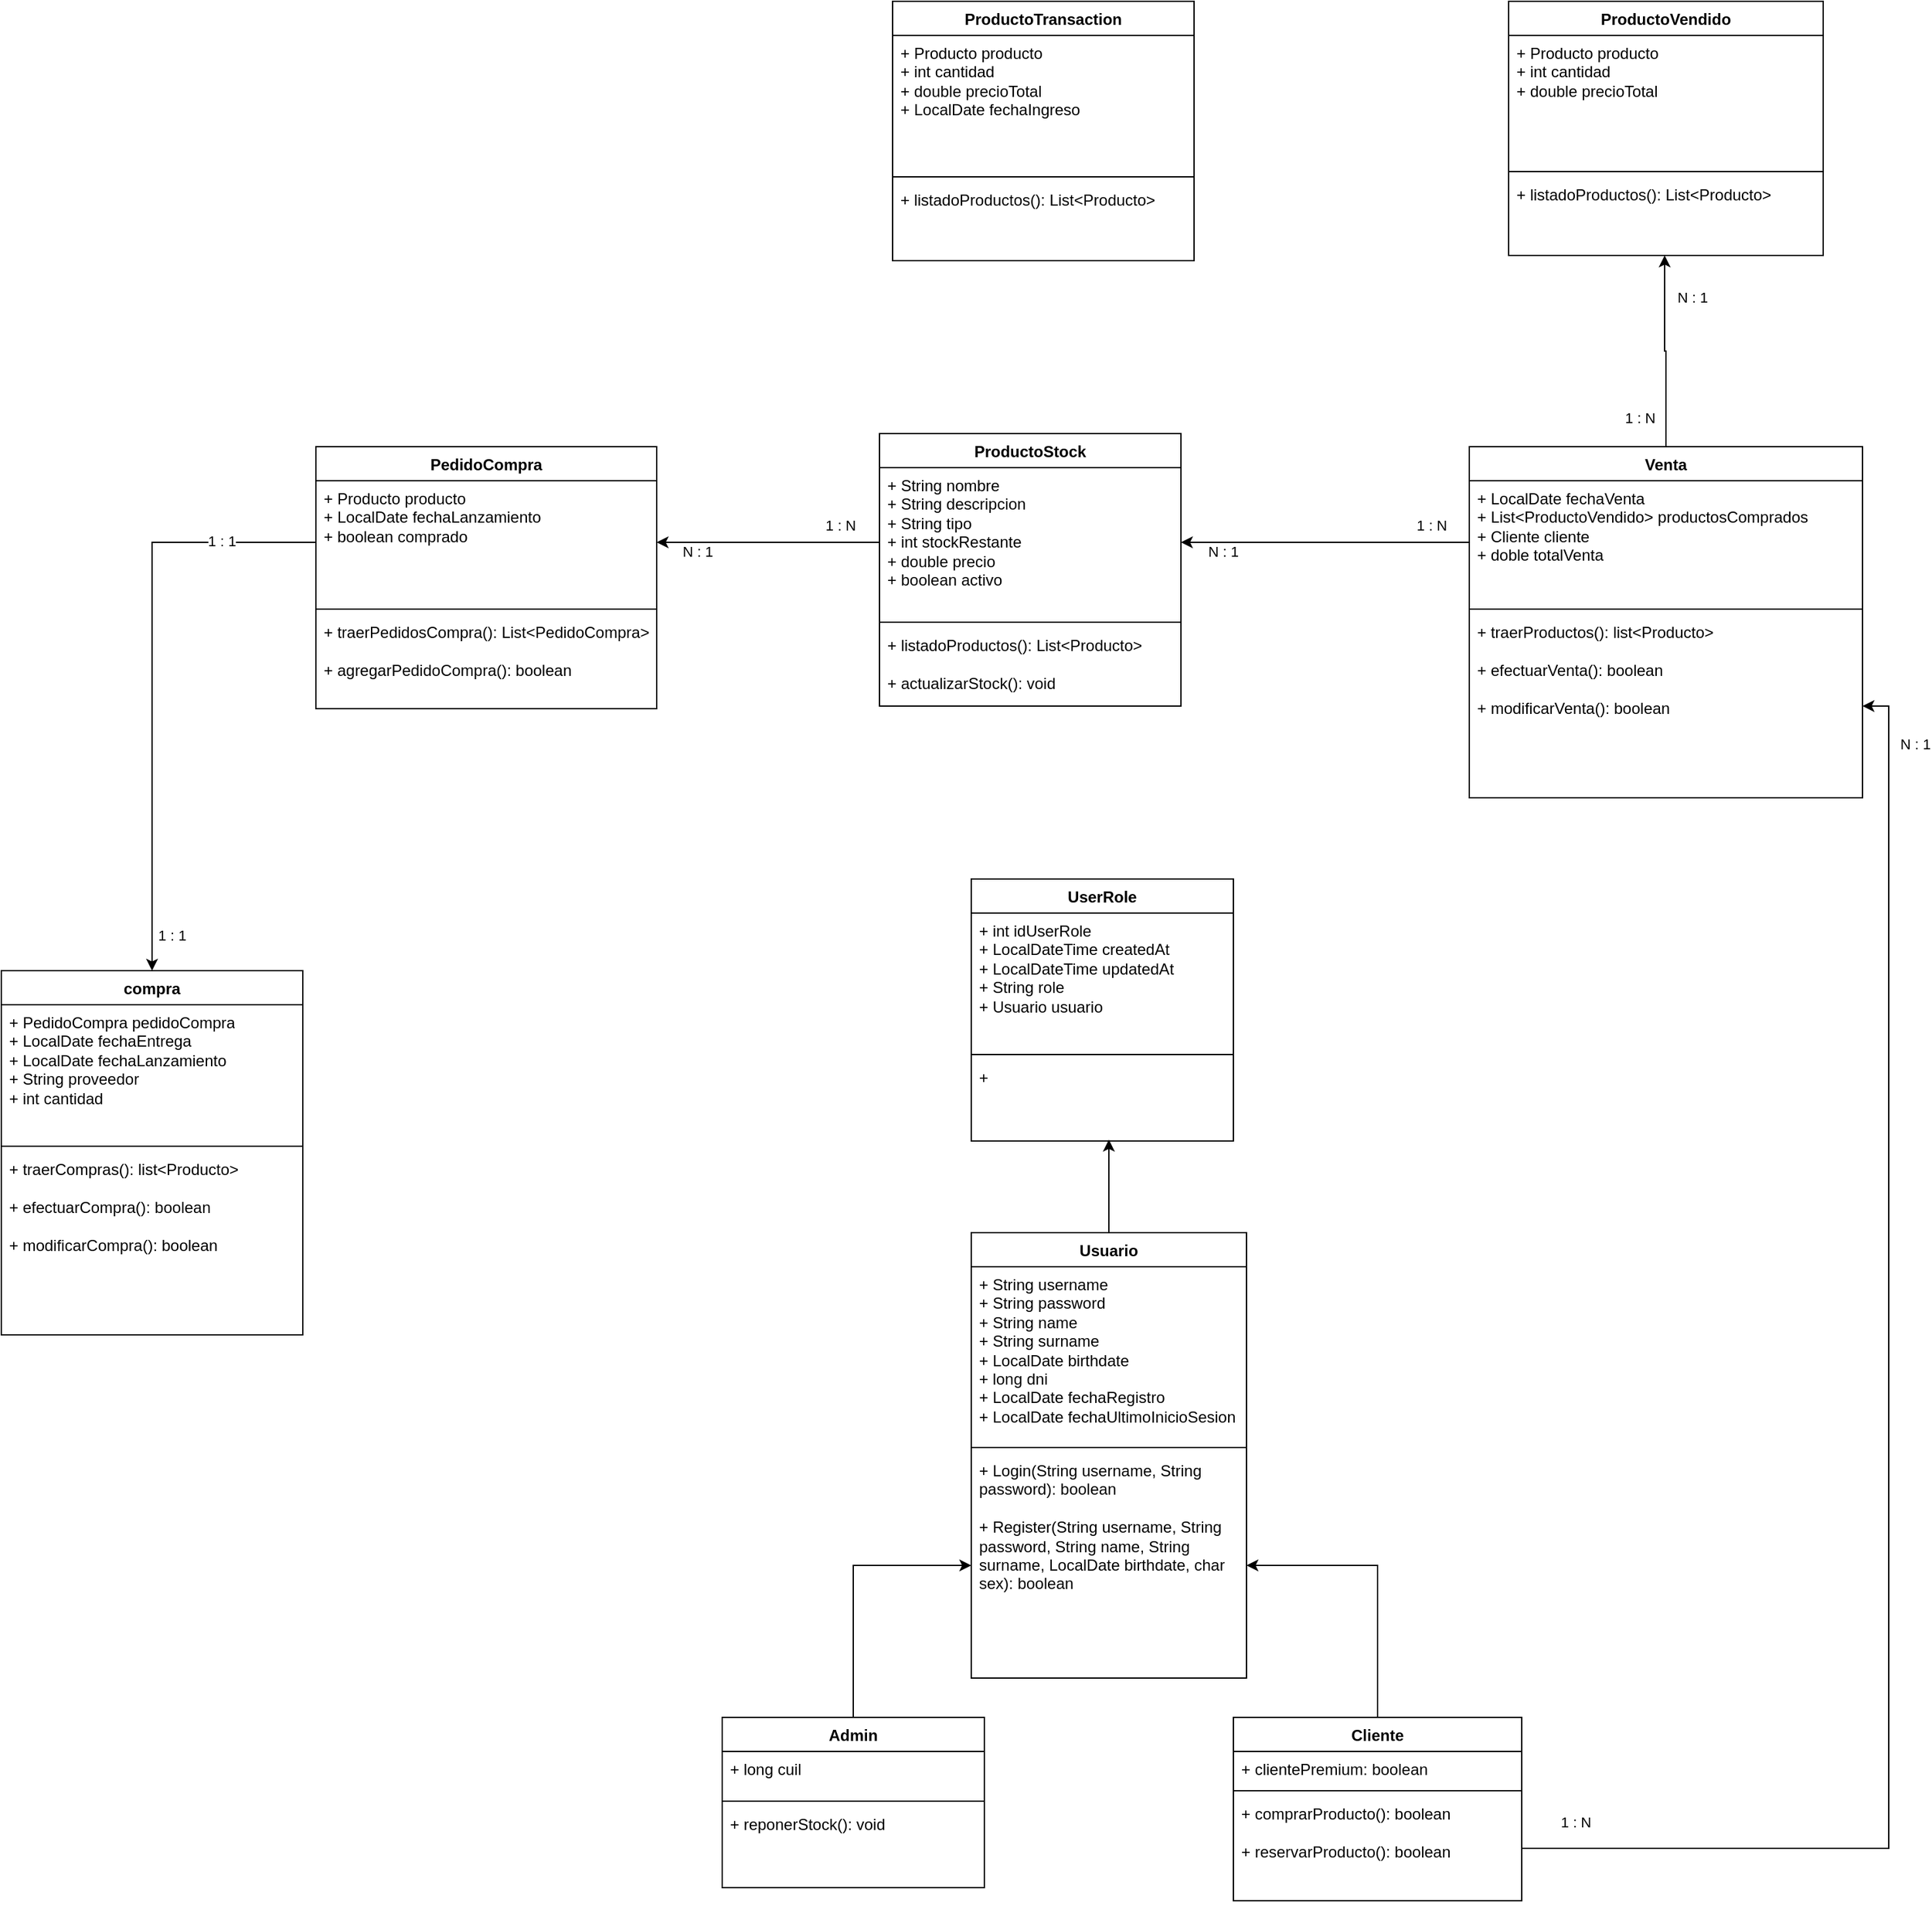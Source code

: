 <mxfile version="24.4.0" type="device">
  <diagram name="Page-1" id="HmrVY4wE8MMxxRCcKY9m">
    <mxGraphModel dx="2161" dy="1672" grid="1" gridSize="10" guides="1" tooltips="1" connect="1" arrows="1" fold="1" page="1" pageScale="1" pageWidth="850" pageHeight="1100" math="0" shadow="0">
      <root>
        <mxCell id="0" />
        <mxCell id="1" parent="0" />
        <mxCell id="4ks3OBhqP0gUzXqVrc_B-1" value="ProductoStock" style="swimlane;fontStyle=1;align=center;verticalAlign=top;childLayout=stackLayout;horizontal=1;startSize=26;horizontalStack=0;resizeParent=1;resizeParentMax=0;resizeLast=0;collapsible=1;marginBottom=0;whiteSpace=wrap;html=1;" parent="1" vertex="1">
          <mxGeometry x="270" y="-250" width="230" height="208" as="geometry" />
        </mxCell>
        <mxCell id="4ks3OBhqP0gUzXqVrc_B-2" value="+ String nombre&lt;div&gt;+ String descripcion&lt;/div&gt;&lt;div&gt;+ String tipo&lt;/div&gt;&lt;div&gt;+ int stockRestante&lt;/div&gt;&lt;div&gt;+ double precio&lt;/div&gt;&lt;div&gt;+ boolean activo&lt;/div&gt;" style="text;strokeColor=none;fillColor=none;align=left;verticalAlign=top;spacingLeft=4;spacingRight=4;overflow=hidden;rotatable=0;points=[[0,0.5],[1,0.5]];portConstraint=eastwest;whiteSpace=wrap;html=1;" parent="4ks3OBhqP0gUzXqVrc_B-1" vertex="1">
          <mxGeometry y="26" width="230" height="114" as="geometry" />
        </mxCell>
        <mxCell id="4ks3OBhqP0gUzXqVrc_B-3" value="" style="line;strokeWidth=1;fillColor=none;align=left;verticalAlign=middle;spacingTop=-1;spacingLeft=3;spacingRight=3;rotatable=0;labelPosition=right;points=[];portConstraint=eastwest;strokeColor=inherit;" parent="4ks3OBhqP0gUzXqVrc_B-1" vertex="1">
          <mxGeometry y="140" width="230" height="8" as="geometry" />
        </mxCell>
        <mxCell id="4ks3OBhqP0gUzXqVrc_B-4" value="+ listadoProductos(): List&amp;lt;Producto&amp;gt;&lt;div&gt;&lt;br&gt;&lt;/div&gt;&lt;div&gt;+ actualizarStock(): void&amp;nbsp;&lt;/div&gt;" style="text;strokeColor=none;fillColor=none;align=left;verticalAlign=top;spacingLeft=4;spacingRight=4;overflow=hidden;rotatable=0;points=[[0,0.5],[1,0.5]];portConstraint=eastwest;whiteSpace=wrap;html=1;" parent="4ks3OBhqP0gUzXqVrc_B-1" vertex="1">
          <mxGeometry y="148" width="230" height="60" as="geometry" />
        </mxCell>
        <mxCell id="4ks3OBhqP0gUzXqVrc_B-5" value="Usuario" style="swimlane;fontStyle=1;align=center;verticalAlign=top;childLayout=stackLayout;horizontal=1;startSize=26;horizontalStack=0;resizeParent=1;resizeParentMax=0;resizeLast=0;collapsible=1;marginBottom=0;whiteSpace=wrap;html=1;" parent="1" vertex="1">
          <mxGeometry x="340" y="360" width="210" height="340" as="geometry" />
        </mxCell>
        <mxCell id="4ks3OBhqP0gUzXqVrc_B-6" value="&lt;div&gt;+ String username&lt;/div&gt;&lt;div&gt;+ String password&lt;/div&gt;+ String name&lt;div&gt;+ String surname&lt;/div&gt;&lt;div&gt;+ LocalDate birthdate&lt;/div&gt;&lt;div&gt;+ long dni&lt;/div&gt;&lt;div&gt;+ LocalDate fechaRegistro&lt;/div&gt;&lt;div&gt;+ LocalDate fechaUltimoInicioSesion&lt;/div&gt;" style="text;strokeColor=none;fillColor=none;align=left;verticalAlign=top;spacingLeft=4;spacingRight=4;overflow=hidden;rotatable=0;points=[[0,0.5],[1,0.5]];portConstraint=eastwest;whiteSpace=wrap;html=1;" parent="4ks3OBhqP0gUzXqVrc_B-5" vertex="1">
          <mxGeometry y="26" width="210" height="134" as="geometry" />
        </mxCell>
        <mxCell id="4ks3OBhqP0gUzXqVrc_B-7" value="" style="line;strokeWidth=1;fillColor=none;align=left;verticalAlign=middle;spacingTop=-1;spacingLeft=3;spacingRight=3;rotatable=0;labelPosition=right;points=[];portConstraint=eastwest;strokeColor=inherit;" parent="4ks3OBhqP0gUzXqVrc_B-5" vertex="1">
          <mxGeometry y="160" width="210" height="8" as="geometry" />
        </mxCell>
        <mxCell id="4ks3OBhqP0gUzXqVrc_B-8" value="+ Login(String username, String password): boolean&lt;div&gt;&lt;br&gt;&lt;/div&gt;&lt;div&gt;+ Register(String username, String password, String name, String surname, LocalDate birthdate, char sex): boolean&lt;/div&gt;" style="text;strokeColor=none;fillColor=none;align=left;verticalAlign=top;spacingLeft=4;spacingRight=4;overflow=hidden;rotatable=0;points=[[0,0.5],[1,0.5]];portConstraint=eastwest;whiteSpace=wrap;html=1;" parent="4ks3OBhqP0gUzXqVrc_B-5" vertex="1">
          <mxGeometry y="168" width="210" height="172" as="geometry" />
        </mxCell>
        <mxCell id="3j0SpUIFb6tVLX67KvGO-1" style="edgeStyle=orthogonalEdgeStyle;rounded=0;orthogonalLoop=1;jettySize=auto;html=1;entryX=0;entryY=0.5;entryDx=0;entryDy=0;" edge="1" parent="1" source="4ks3OBhqP0gUzXqVrc_B-9" target="4ks3OBhqP0gUzXqVrc_B-8">
          <mxGeometry relative="1" as="geometry" />
        </mxCell>
        <mxCell id="4ks3OBhqP0gUzXqVrc_B-9" value="Admin" style="swimlane;fontStyle=1;align=center;verticalAlign=top;childLayout=stackLayout;horizontal=1;startSize=26;horizontalStack=0;resizeParent=1;resizeParentMax=0;resizeLast=0;collapsible=1;marginBottom=0;whiteSpace=wrap;html=1;" parent="1" vertex="1">
          <mxGeometry x="150" y="730" width="200" height="130" as="geometry" />
        </mxCell>
        <mxCell id="4ks3OBhqP0gUzXqVrc_B-10" value="+ long cuil&lt;div&gt;&lt;br&gt;&lt;/div&gt;" style="text;strokeColor=none;fillColor=none;align=left;verticalAlign=top;spacingLeft=4;spacingRight=4;overflow=hidden;rotatable=0;points=[[0,0.5],[1,0.5]];portConstraint=eastwest;whiteSpace=wrap;html=1;" parent="4ks3OBhqP0gUzXqVrc_B-9" vertex="1">
          <mxGeometry y="26" width="200" height="34" as="geometry" />
        </mxCell>
        <mxCell id="4ks3OBhqP0gUzXqVrc_B-11" value="" style="line;strokeWidth=1;fillColor=none;align=left;verticalAlign=middle;spacingTop=-1;spacingLeft=3;spacingRight=3;rotatable=0;labelPosition=right;points=[];portConstraint=eastwest;strokeColor=inherit;" parent="4ks3OBhqP0gUzXqVrc_B-9" vertex="1">
          <mxGeometry y="60" width="200" height="8" as="geometry" />
        </mxCell>
        <mxCell id="4ks3OBhqP0gUzXqVrc_B-12" value="+ reponerStock(): void" style="text;strokeColor=none;fillColor=none;align=left;verticalAlign=top;spacingLeft=4;spacingRight=4;overflow=hidden;rotatable=0;points=[[0,0.5],[1,0.5]];portConstraint=eastwest;whiteSpace=wrap;html=1;" parent="4ks3OBhqP0gUzXqVrc_B-9" vertex="1">
          <mxGeometry y="68" width="200" height="62" as="geometry" />
        </mxCell>
        <mxCell id="4ks3OBhqP0gUzXqVrc_B-72" style="edgeStyle=orthogonalEdgeStyle;rounded=0;orthogonalLoop=1;jettySize=auto;html=1;entryX=0.496;entryY=1;entryDx=0;entryDy=0;entryPerimeter=0;" parent="1" source="4ks3OBhqP0gUzXqVrc_B-13" target="4ks3OBhqP0gUzXqVrc_B-71" edge="1">
          <mxGeometry relative="1" as="geometry" />
        </mxCell>
        <mxCell id="3j0SpUIFb6tVLX67KvGO-5" value="1 : N" style="edgeLabel;html=1;align=center;verticalAlign=middle;resizable=0;points=[];" vertex="1" connectable="0" parent="4ks3OBhqP0gUzXqVrc_B-72">
          <mxGeometry x="-0.701" y="-1" relative="1" as="geometry">
            <mxPoint x="-21" as="offset" />
          </mxGeometry>
        </mxCell>
        <mxCell id="3j0SpUIFb6tVLX67KvGO-6" value="N : 1" style="edgeLabel;html=1;align=center;verticalAlign=middle;resizable=0;points=[];" vertex="1" connectable="0" parent="4ks3OBhqP0gUzXqVrc_B-72">
          <mxGeometry x="0.565" y="3" relative="1" as="geometry">
            <mxPoint x="24" as="offset" />
          </mxGeometry>
        </mxCell>
        <mxCell id="4ks3OBhqP0gUzXqVrc_B-13" value="Venta" style="swimlane;fontStyle=1;align=center;verticalAlign=top;childLayout=stackLayout;horizontal=1;startSize=26;horizontalStack=0;resizeParent=1;resizeParentMax=0;resizeLast=0;collapsible=1;marginBottom=0;whiteSpace=wrap;html=1;" parent="1" vertex="1">
          <mxGeometry x="720" y="-240" width="300" height="268" as="geometry" />
        </mxCell>
        <mxCell id="4ks3OBhqP0gUzXqVrc_B-14" value="+ LocalDate fechaVenta&lt;div&gt;+ List&amp;lt;ProductoVendido&amp;gt; productosComprados&lt;/div&gt;&lt;div&gt;+ Cliente cliente&lt;/div&gt;&lt;div&gt;+ doble totalVenta&lt;/div&gt;&lt;div&gt;&lt;br&gt;&lt;/div&gt;" style="text;strokeColor=none;fillColor=none;align=left;verticalAlign=top;spacingLeft=4;spacingRight=4;overflow=hidden;rotatable=0;points=[[0,0.5],[1,0.5]];portConstraint=eastwest;whiteSpace=wrap;html=1;" parent="4ks3OBhqP0gUzXqVrc_B-13" vertex="1">
          <mxGeometry y="26" width="300" height="94" as="geometry" />
        </mxCell>
        <mxCell id="4ks3OBhqP0gUzXqVrc_B-15" value="" style="line;strokeWidth=1;fillColor=none;align=left;verticalAlign=middle;spacingTop=-1;spacingLeft=3;spacingRight=3;rotatable=0;labelPosition=right;points=[];portConstraint=eastwest;strokeColor=inherit;" parent="4ks3OBhqP0gUzXqVrc_B-13" vertex="1">
          <mxGeometry y="120" width="300" height="8" as="geometry" />
        </mxCell>
        <mxCell id="4ks3OBhqP0gUzXqVrc_B-16" value="+ traerProductos(): list&amp;lt;Producto&amp;gt;&lt;div&gt;&lt;br&gt;&lt;/div&gt;&lt;div&gt;+ efectuarVenta(): boolean&lt;/div&gt;&lt;div&gt;&lt;br&gt;&lt;/div&gt;&lt;div&gt;+ modificarVenta(): boolean&lt;/div&gt;" style="text;strokeColor=none;fillColor=none;align=left;verticalAlign=top;spacingLeft=4;spacingRight=4;overflow=hidden;rotatable=0;points=[[0,0.5],[1,0.5]];portConstraint=eastwest;whiteSpace=wrap;html=1;" parent="4ks3OBhqP0gUzXqVrc_B-13" vertex="1">
          <mxGeometry y="128" width="300" height="140" as="geometry" />
        </mxCell>
        <mxCell id="3j0SpUIFb6tVLX67KvGO-2" style="edgeStyle=orthogonalEdgeStyle;rounded=0;orthogonalLoop=1;jettySize=auto;html=1;entryX=1;entryY=0.5;entryDx=0;entryDy=0;" edge="1" parent="1" source="4ks3OBhqP0gUzXqVrc_B-25" target="4ks3OBhqP0gUzXqVrc_B-8">
          <mxGeometry relative="1" as="geometry" />
        </mxCell>
        <mxCell id="4ks3OBhqP0gUzXqVrc_B-25" value="Cliente" style="swimlane;fontStyle=1;align=center;verticalAlign=top;childLayout=stackLayout;horizontal=1;startSize=26;horizontalStack=0;resizeParent=1;resizeParentMax=0;resizeLast=0;collapsible=1;marginBottom=0;whiteSpace=wrap;html=1;" parent="1" vertex="1">
          <mxGeometry x="540" y="730" width="220" height="140" as="geometry" />
        </mxCell>
        <mxCell id="4ks3OBhqP0gUzXqVrc_B-26" value="+ clientePremium: boolean" style="text;strokeColor=none;fillColor=none;align=left;verticalAlign=top;spacingLeft=4;spacingRight=4;overflow=hidden;rotatable=0;points=[[0,0.5],[1,0.5]];portConstraint=eastwest;whiteSpace=wrap;html=1;" parent="4ks3OBhqP0gUzXqVrc_B-25" vertex="1">
          <mxGeometry y="26" width="220" height="26" as="geometry" />
        </mxCell>
        <mxCell id="4ks3OBhqP0gUzXqVrc_B-27" value="" style="line;strokeWidth=1;fillColor=none;align=left;verticalAlign=middle;spacingTop=-1;spacingLeft=3;spacingRight=3;rotatable=0;labelPosition=right;points=[];portConstraint=eastwest;strokeColor=inherit;" parent="4ks3OBhqP0gUzXqVrc_B-25" vertex="1">
          <mxGeometry y="52" width="220" height="8" as="geometry" />
        </mxCell>
        <mxCell id="4ks3OBhqP0gUzXqVrc_B-28" value="+ comprarProducto(): boolean&lt;div&gt;&lt;br&gt;&lt;div&gt;+ reservarProducto(): boolean&lt;/div&gt;&lt;/div&gt;" style="text;strokeColor=none;fillColor=none;align=left;verticalAlign=top;spacingLeft=4;spacingRight=4;overflow=hidden;rotatable=0;points=[[0,0.5],[1,0.5]];portConstraint=eastwest;whiteSpace=wrap;html=1;" parent="4ks3OBhqP0gUzXqVrc_B-25" vertex="1">
          <mxGeometry y="60" width="220" height="80" as="geometry" />
        </mxCell>
        <mxCell id="4ks3OBhqP0gUzXqVrc_B-29" value="PedidoCompra" style="swimlane;fontStyle=1;align=center;verticalAlign=top;childLayout=stackLayout;horizontal=1;startSize=26;horizontalStack=0;resizeParent=1;resizeParentMax=0;resizeLast=0;collapsible=1;marginBottom=0;whiteSpace=wrap;html=1;" parent="1" vertex="1">
          <mxGeometry x="-160" y="-240" width="260" height="200" as="geometry" />
        </mxCell>
        <mxCell id="4ks3OBhqP0gUzXqVrc_B-30" value="&lt;div&gt;+ Producto producto&lt;/div&gt;&lt;div&gt;+ LocalDate fechaLanzamiento&lt;/div&gt;&lt;div&gt;+ boolean comprado&lt;/div&gt;" style="text;strokeColor=none;fillColor=none;align=left;verticalAlign=top;spacingLeft=4;spacingRight=4;overflow=hidden;rotatable=0;points=[[0,0.5],[1,0.5]];portConstraint=eastwest;whiteSpace=wrap;html=1;" parent="4ks3OBhqP0gUzXqVrc_B-29" vertex="1">
          <mxGeometry y="26" width="260" height="94" as="geometry" />
        </mxCell>
        <mxCell id="4ks3OBhqP0gUzXqVrc_B-31" value="" style="line;strokeWidth=1;fillColor=none;align=left;verticalAlign=middle;spacingTop=-1;spacingLeft=3;spacingRight=3;rotatable=0;labelPosition=right;points=[];portConstraint=eastwest;strokeColor=inherit;" parent="4ks3OBhqP0gUzXqVrc_B-29" vertex="1">
          <mxGeometry y="120" width="260" height="8" as="geometry" />
        </mxCell>
        <mxCell id="4ks3OBhqP0gUzXqVrc_B-32" value="&lt;div&gt;+ traerPedidosCompra(): List&amp;lt;PedidoCompra&amp;gt;&lt;/div&gt;&lt;div&gt;&lt;br&gt;&lt;/div&gt;+ agregarPedidoCompra(): boolean" style="text;strokeColor=none;fillColor=none;align=left;verticalAlign=top;spacingLeft=4;spacingRight=4;overflow=hidden;rotatable=0;points=[[0,0.5],[1,0.5]];portConstraint=eastwest;whiteSpace=wrap;html=1;" parent="4ks3OBhqP0gUzXqVrc_B-29" vertex="1">
          <mxGeometry y="128" width="260" height="72" as="geometry" />
        </mxCell>
        <mxCell id="4ks3OBhqP0gUzXqVrc_B-51" value="compra" style="swimlane;fontStyle=1;align=center;verticalAlign=top;childLayout=stackLayout;horizontal=1;startSize=26;horizontalStack=0;resizeParent=1;resizeParentMax=0;resizeLast=0;collapsible=1;marginBottom=0;whiteSpace=wrap;html=1;" parent="1" vertex="1">
          <mxGeometry x="-400" y="160" width="230" height="278" as="geometry" />
        </mxCell>
        <mxCell id="4ks3OBhqP0gUzXqVrc_B-52" value="+ PedidoCompra pedidoCompra&lt;div&gt;+ LocalDate fechaEntrega&lt;/div&gt;&lt;div&gt;+ LocalDate fechaLanzamiento&lt;/div&gt;&lt;div&gt;+ String proveedor&lt;/div&gt;&lt;div&gt;+ int cantidad&lt;/div&gt;" style="text;strokeColor=none;fillColor=none;align=left;verticalAlign=top;spacingLeft=4;spacingRight=4;overflow=hidden;rotatable=0;points=[[0,0.5],[1,0.5]];portConstraint=eastwest;whiteSpace=wrap;html=1;" parent="4ks3OBhqP0gUzXqVrc_B-51" vertex="1">
          <mxGeometry y="26" width="230" height="104" as="geometry" />
        </mxCell>
        <mxCell id="4ks3OBhqP0gUzXqVrc_B-53" value="" style="line;strokeWidth=1;fillColor=none;align=left;verticalAlign=middle;spacingTop=-1;spacingLeft=3;spacingRight=3;rotatable=0;labelPosition=right;points=[];portConstraint=eastwest;strokeColor=inherit;" parent="4ks3OBhqP0gUzXqVrc_B-51" vertex="1">
          <mxGeometry y="130" width="230" height="8" as="geometry" />
        </mxCell>
        <mxCell id="4ks3OBhqP0gUzXqVrc_B-54" value="+ traerCompras(): list&amp;lt;Producto&amp;gt;&lt;div&gt;&lt;br&gt;&lt;/div&gt;&lt;div&gt;+ efectuarCompra(): boolean&lt;/div&gt;&lt;div&gt;&lt;br&gt;&lt;/div&gt;&lt;div&gt;+ modificarCompra(): boolean&lt;/div&gt;" style="text;strokeColor=none;fillColor=none;align=left;verticalAlign=top;spacingLeft=4;spacingRight=4;overflow=hidden;rotatable=0;points=[[0,0.5],[1,0.5]];portConstraint=eastwest;whiteSpace=wrap;html=1;" parent="4ks3OBhqP0gUzXqVrc_B-51" vertex="1">
          <mxGeometry y="138" width="230" height="140" as="geometry" />
        </mxCell>
        <mxCell id="4ks3OBhqP0gUzXqVrc_B-64" style="edgeStyle=orthogonalEdgeStyle;rounded=0;orthogonalLoop=1;jettySize=auto;html=1;entryX=0.5;entryY=0;entryDx=0;entryDy=0;" parent="1" source="4ks3OBhqP0gUzXqVrc_B-30" target="4ks3OBhqP0gUzXqVrc_B-51" edge="1">
          <mxGeometry relative="1" as="geometry" />
        </mxCell>
        <mxCell id="3j0SpUIFb6tVLX67KvGO-3" value="1 : 1" style="edgeLabel;html=1;align=center;verticalAlign=middle;resizable=0;points=[];" vertex="1" connectable="0" parent="4ks3OBhqP0gUzXqVrc_B-64">
          <mxGeometry x="0.881" y="2" relative="1" as="geometry">
            <mxPoint x="13" as="offset" />
          </mxGeometry>
        </mxCell>
        <mxCell id="3j0SpUIFb6tVLX67KvGO-4" value="1 : 1" style="edgeLabel;html=1;align=center;verticalAlign=middle;resizable=0;points=[];" vertex="1" connectable="0" parent="4ks3OBhqP0gUzXqVrc_B-64">
          <mxGeometry x="-0.742" y="-1" relative="1" as="geometry">
            <mxPoint x="-14" as="offset" />
          </mxGeometry>
        </mxCell>
        <mxCell id="4ks3OBhqP0gUzXqVrc_B-67" style="edgeStyle=orthogonalEdgeStyle;rounded=0;orthogonalLoop=1;jettySize=auto;html=1;entryX=1;entryY=0.5;entryDx=0;entryDy=0;" parent="1" source="4ks3OBhqP0gUzXqVrc_B-28" target="4ks3OBhqP0gUzXqVrc_B-16" edge="1">
          <mxGeometry relative="1" as="geometry" />
        </mxCell>
        <mxCell id="3j0SpUIFb6tVLX67KvGO-11" value="1 : N" style="edgeLabel;html=1;align=center;verticalAlign=middle;resizable=0;points=[];" vertex="1" connectable="0" parent="4ks3OBhqP0gUzXqVrc_B-67">
          <mxGeometry x="-0.931" relative="1" as="geometry">
            <mxPoint y="-20" as="offset" />
          </mxGeometry>
        </mxCell>
        <mxCell id="3j0SpUIFb6tVLX67KvGO-12" value="N : 1" style="edgeLabel;html=1;align=center;verticalAlign=middle;resizable=0;points=[];" vertex="1" connectable="0" parent="4ks3OBhqP0gUzXqVrc_B-67">
          <mxGeometry x="0.917" relative="1" as="geometry">
            <mxPoint x="20" as="offset" />
          </mxGeometry>
        </mxCell>
        <mxCell id="4ks3OBhqP0gUzXqVrc_B-68" value="ProductoVendido" style="swimlane;fontStyle=1;align=center;verticalAlign=top;childLayout=stackLayout;horizontal=1;startSize=26;horizontalStack=0;resizeParent=1;resizeParentMax=0;resizeLast=0;collapsible=1;marginBottom=0;whiteSpace=wrap;html=1;" parent="1" vertex="1">
          <mxGeometry x="750" y="-580" width="240" height="194" as="geometry" />
        </mxCell>
        <mxCell id="4ks3OBhqP0gUzXqVrc_B-69" value="+ Producto producto&lt;br&gt;&lt;div&gt;+ int cantidad&lt;/div&gt;&lt;div&gt;+ double precioTotal&lt;/div&gt;" style="text;strokeColor=none;fillColor=none;align=left;verticalAlign=top;spacingLeft=4;spacingRight=4;overflow=hidden;rotatable=0;points=[[0,0.5],[1,0.5]];portConstraint=eastwest;whiteSpace=wrap;html=1;" parent="4ks3OBhqP0gUzXqVrc_B-68" vertex="1">
          <mxGeometry y="26" width="240" height="100" as="geometry" />
        </mxCell>
        <mxCell id="4ks3OBhqP0gUzXqVrc_B-70" value="" style="line;strokeWidth=1;fillColor=none;align=left;verticalAlign=middle;spacingTop=-1;spacingLeft=3;spacingRight=3;rotatable=0;labelPosition=right;points=[];portConstraint=eastwest;strokeColor=inherit;" parent="4ks3OBhqP0gUzXqVrc_B-68" vertex="1">
          <mxGeometry y="126" width="240" height="8" as="geometry" />
        </mxCell>
        <mxCell id="4ks3OBhqP0gUzXqVrc_B-71" value="+ listadoProductos(): List&amp;lt;Producto&amp;gt;&lt;div&gt;&lt;br&gt;&lt;/div&gt;" style="text;strokeColor=none;fillColor=none;align=left;verticalAlign=top;spacingLeft=4;spacingRight=4;overflow=hidden;rotatable=0;points=[[0,0.5],[1,0.5]];portConstraint=eastwest;whiteSpace=wrap;html=1;" parent="4ks3OBhqP0gUzXqVrc_B-68" vertex="1">
          <mxGeometry y="134" width="240" height="60" as="geometry" />
        </mxCell>
        <mxCell id="4ks3OBhqP0gUzXqVrc_B-73" value="ProductoTransaction" style="swimlane;fontStyle=1;align=center;verticalAlign=top;childLayout=stackLayout;horizontal=1;startSize=26;horizontalStack=0;resizeParent=1;resizeParentMax=0;resizeLast=0;collapsible=1;marginBottom=0;whiteSpace=wrap;html=1;" parent="1" vertex="1">
          <mxGeometry x="280" y="-580" width="230" height="198" as="geometry" />
        </mxCell>
        <mxCell id="4ks3OBhqP0gUzXqVrc_B-74" value="+ Producto producto&lt;br&gt;&lt;div&gt;+ int cantidad&lt;/div&gt;&lt;div&gt;+ double precioTotal&lt;/div&gt;&lt;div&gt;+ LocalDate fechaIngreso&lt;/div&gt;" style="text;strokeColor=none;fillColor=none;align=left;verticalAlign=top;spacingLeft=4;spacingRight=4;overflow=hidden;rotatable=0;points=[[0,0.5],[1,0.5]];portConstraint=eastwest;whiteSpace=wrap;html=1;" parent="4ks3OBhqP0gUzXqVrc_B-73" vertex="1">
          <mxGeometry y="26" width="230" height="104" as="geometry" />
        </mxCell>
        <mxCell id="4ks3OBhqP0gUzXqVrc_B-75" value="" style="line;strokeWidth=1;fillColor=none;align=left;verticalAlign=middle;spacingTop=-1;spacingLeft=3;spacingRight=3;rotatable=0;labelPosition=right;points=[];portConstraint=eastwest;strokeColor=inherit;" parent="4ks3OBhqP0gUzXqVrc_B-73" vertex="1">
          <mxGeometry y="130" width="230" height="8" as="geometry" />
        </mxCell>
        <mxCell id="4ks3OBhqP0gUzXqVrc_B-76" value="+ listadoProductos(): List&amp;lt;Producto&amp;gt;&lt;div&gt;&lt;br&gt;&lt;/div&gt;" style="text;strokeColor=none;fillColor=none;align=left;verticalAlign=top;spacingLeft=4;spacingRight=4;overflow=hidden;rotatable=0;points=[[0,0.5],[1,0.5]];portConstraint=eastwest;whiteSpace=wrap;html=1;" parent="4ks3OBhqP0gUzXqVrc_B-73" vertex="1">
          <mxGeometry y="138" width="230" height="60" as="geometry" />
        </mxCell>
        <mxCell id="4ks3OBhqP0gUzXqVrc_B-82" style="edgeStyle=orthogonalEdgeStyle;rounded=0;orthogonalLoop=1;jettySize=auto;html=1;entryX=1;entryY=0.5;entryDx=0;entryDy=0;" parent="1" source="4ks3OBhqP0gUzXqVrc_B-2" target="4ks3OBhqP0gUzXqVrc_B-30" edge="1">
          <mxGeometry relative="1" as="geometry" />
        </mxCell>
        <mxCell id="3j0SpUIFb6tVLX67KvGO-7" value="1 : N" style="edgeLabel;html=1;align=center;verticalAlign=middle;resizable=0;points=[];" vertex="1" connectable="0" parent="4ks3OBhqP0gUzXqVrc_B-82">
          <mxGeometry x="-0.647" relative="1" as="geometry">
            <mxPoint y="-13" as="offset" />
          </mxGeometry>
        </mxCell>
        <mxCell id="3j0SpUIFb6tVLX67KvGO-8" value="N : 1" style="edgeLabel;html=1;align=center;verticalAlign=middle;resizable=0;points=[];" vertex="1" connectable="0" parent="4ks3OBhqP0gUzXqVrc_B-82">
          <mxGeometry x="0.635" y="1" relative="1" as="geometry">
            <mxPoint y="6" as="offset" />
          </mxGeometry>
        </mxCell>
        <mxCell id="4ks3OBhqP0gUzXqVrc_B-83" style="edgeStyle=orthogonalEdgeStyle;rounded=0;orthogonalLoop=1;jettySize=auto;html=1;entryX=1;entryY=0.5;entryDx=0;entryDy=0;" parent="1" source="4ks3OBhqP0gUzXqVrc_B-14" target="4ks3OBhqP0gUzXqVrc_B-2" edge="1">
          <mxGeometry relative="1" as="geometry" />
        </mxCell>
        <mxCell id="3j0SpUIFb6tVLX67KvGO-9" value="1 : N" style="edgeLabel;html=1;align=center;verticalAlign=middle;resizable=0;points=[];" vertex="1" connectable="0" parent="4ks3OBhqP0gUzXqVrc_B-83">
          <mxGeometry x="-0.736" y="1" relative="1" as="geometry">
            <mxPoint y="-14" as="offset" />
          </mxGeometry>
        </mxCell>
        <mxCell id="3j0SpUIFb6tVLX67KvGO-10" value="N : 1" style="edgeLabel;html=1;align=center;verticalAlign=middle;resizable=0;points=[];" vertex="1" connectable="0" parent="4ks3OBhqP0gUzXqVrc_B-83">
          <mxGeometry x="0.709" y="-4" relative="1" as="geometry">
            <mxPoint y="11" as="offset" />
          </mxGeometry>
        </mxCell>
        <mxCell id="3j0SpUIFb6tVLX67KvGO-13" value="UserRole" style="swimlane;fontStyle=1;align=center;verticalAlign=top;childLayout=stackLayout;horizontal=1;startSize=26;horizontalStack=0;resizeParent=1;resizeParentMax=0;resizeLast=0;collapsible=1;marginBottom=0;whiteSpace=wrap;html=1;" vertex="1" parent="1">
          <mxGeometry x="340" y="90" width="200" height="200" as="geometry" />
        </mxCell>
        <mxCell id="3j0SpUIFb6tVLX67KvGO-14" value="&lt;div&gt;+ int idUserRole&lt;/div&gt;&lt;div&gt;+ LocalDateTime createdAt&lt;/div&gt;&lt;div&gt;+ LocalDateTime updatedAt&lt;/div&gt;&lt;div&gt;+ String role&lt;/div&gt;&lt;div&gt;+ Usuario usuario&lt;/div&gt;" style="text;strokeColor=none;fillColor=none;align=left;verticalAlign=top;spacingLeft=4;spacingRight=4;overflow=hidden;rotatable=0;points=[[0,0.5],[1,0.5]];portConstraint=eastwest;whiteSpace=wrap;html=1;" vertex="1" parent="3j0SpUIFb6tVLX67KvGO-13">
          <mxGeometry y="26" width="200" height="104" as="geometry" />
        </mxCell>
        <mxCell id="3j0SpUIFb6tVLX67KvGO-15" value="" style="line;strokeWidth=1;fillColor=none;align=left;verticalAlign=middle;spacingTop=-1;spacingLeft=3;spacingRight=3;rotatable=0;labelPosition=right;points=[];portConstraint=eastwest;strokeColor=inherit;" vertex="1" parent="3j0SpUIFb6tVLX67KvGO-13">
          <mxGeometry y="130" width="200" height="8" as="geometry" />
        </mxCell>
        <mxCell id="3j0SpUIFb6tVLX67KvGO-16" value="+&amp;nbsp;" style="text;strokeColor=none;fillColor=none;align=left;verticalAlign=top;spacingLeft=4;spacingRight=4;overflow=hidden;rotatable=0;points=[[0,0.5],[1,0.5]];portConstraint=eastwest;whiteSpace=wrap;html=1;" vertex="1" parent="3j0SpUIFb6tVLX67KvGO-13">
          <mxGeometry y="138" width="200" height="62" as="geometry" />
        </mxCell>
        <mxCell id="3j0SpUIFb6tVLX67KvGO-18" style="edgeStyle=orthogonalEdgeStyle;rounded=0;orthogonalLoop=1;jettySize=auto;html=1;entryX=0.525;entryY=0.984;entryDx=0;entryDy=0;entryPerimeter=0;" edge="1" parent="1" source="4ks3OBhqP0gUzXqVrc_B-5" target="3j0SpUIFb6tVLX67KvGO-16">
          <mxGeometry relative="1" as="geometry" />
        </mxCell>
      </root>
    </mxGraphModel>
  </diagram>
</mxfile>
